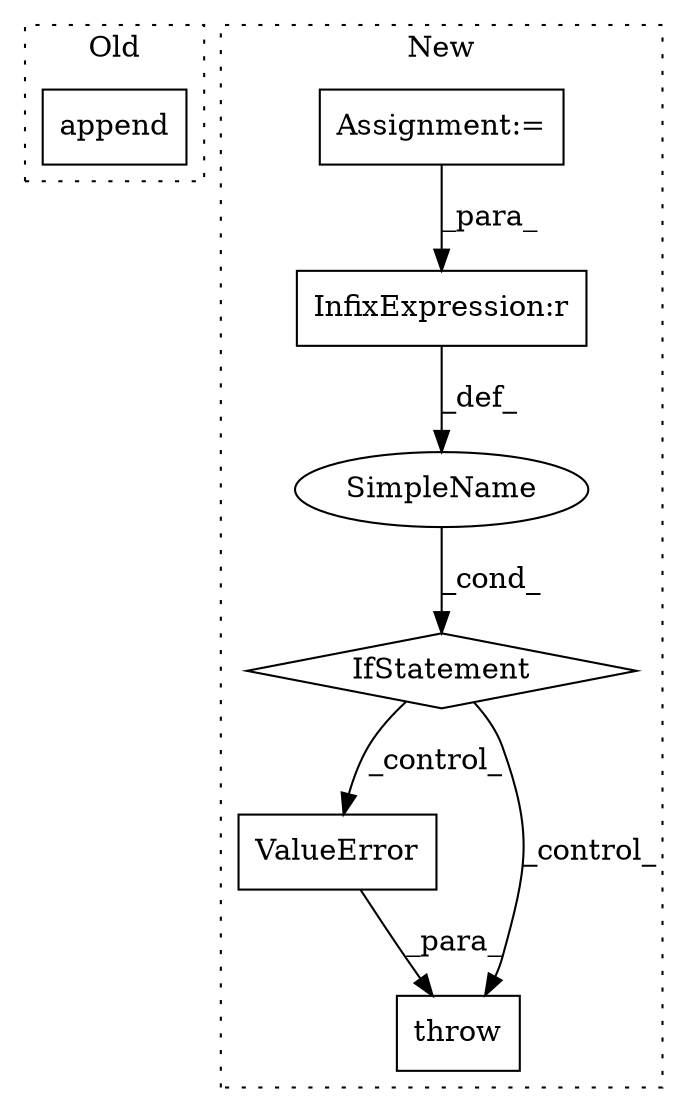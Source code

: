 digraph G {
subgraph cluster0 {
1 [label="append" a="32" s="4661,4722" l="7,1" shape="box"];
label = "Old";
style="dotted";
}
subgraph cluster1 {
2 [label="ValueError" a="32" s="4741,4804" l="11,1" shape="box"];
3 [label="throw" a="53" s="4735" l="6" shape="box"];
4 [label="IfStatement" a="25" s="4708,4721" l="4,2" shape="diamond"];
5 [label="SimpleName" a="42" s="" l="" shape="ellipse"];
6 [label="InfixExpression:r" a="27" s="4713" l="4" shape="box"];
7 [label="Assignment:=" a="7" s="4627" l="1" shape="box"];
label = "New";
style="dotted";
}
2 -> 3 [label="_para_"];
4 -> 3 [label="_control_"];
4 -> 2 [label="_control_"];
5 -> 4 [label="_cond_"];
6 -> 5 [label="_def_"];
7 -> 6 [label="_para_"];
}